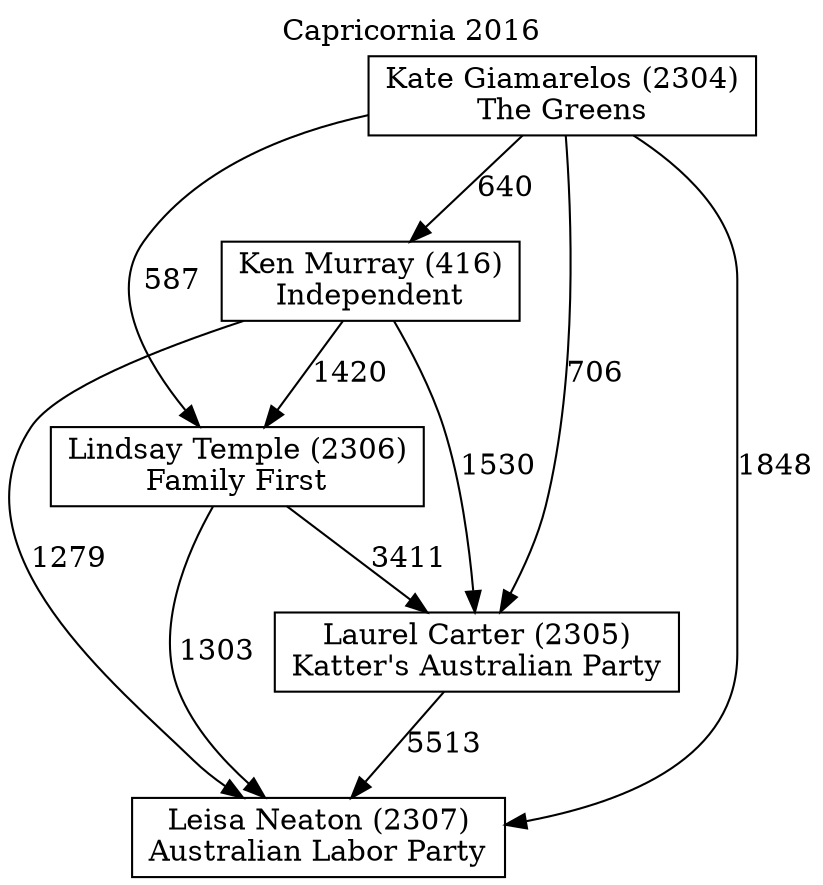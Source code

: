 // House preference flow
digraph "Leisa Neaton (2307)_Capricornia_2016" {
	graph [label="Capricornia 2016" labelloc=t mclimit=10]
	node [shape=box]
	"Leisa Neaton (2307)" [label="Leisa Neaton (2307)
Australian Labor Party"]
	"Laurel Carter (2305)" [label="Laurel Carter (2305)
Katter's Australian Party"]
	"Lindsay Temple (2306)" [label="Lindsay Temple (2306)
Family First"]
	"Ken Murray (416)" [label="Ken Murray (416)
Independent"]
	"Kate Giamarelos (2304)" [label="Kate Giamarelos (2304)
The Greens"]
	"Laurel Carter (2305)" -> "Leisa Neaton (2307)" [label=5513]
	"Lindsay Temple (2306)" -> "Laurel Carter (2305)" [label=3411]
	"Ken Murray (416)" -> "Lindsay Temple (2306)" [label=1420]
	"Kate Giamarelos (2304)" -> "Ken Murray (416)" [label=640]
	"Lindsay Temple (2306)" -> "Leisa Neaton (2307)" [label=1303]
	"Ken Murray (416)" -> "Leisa Neaton (2307)" [label=1279]
	"Kate Giamarelos (2304)" -> "Leisa Neaton (2307)" [label=1848]
	"Kate Giamarelos (2304)" -> "Lindsay Temple (2306)" [label=587]
	"Ken Murray (416)" -> "Laurel Carter (2305)" [label=1530]
	"Kate Giamarelos (2304)" -> "Laurel Carter (2305)" [label=706]
}
